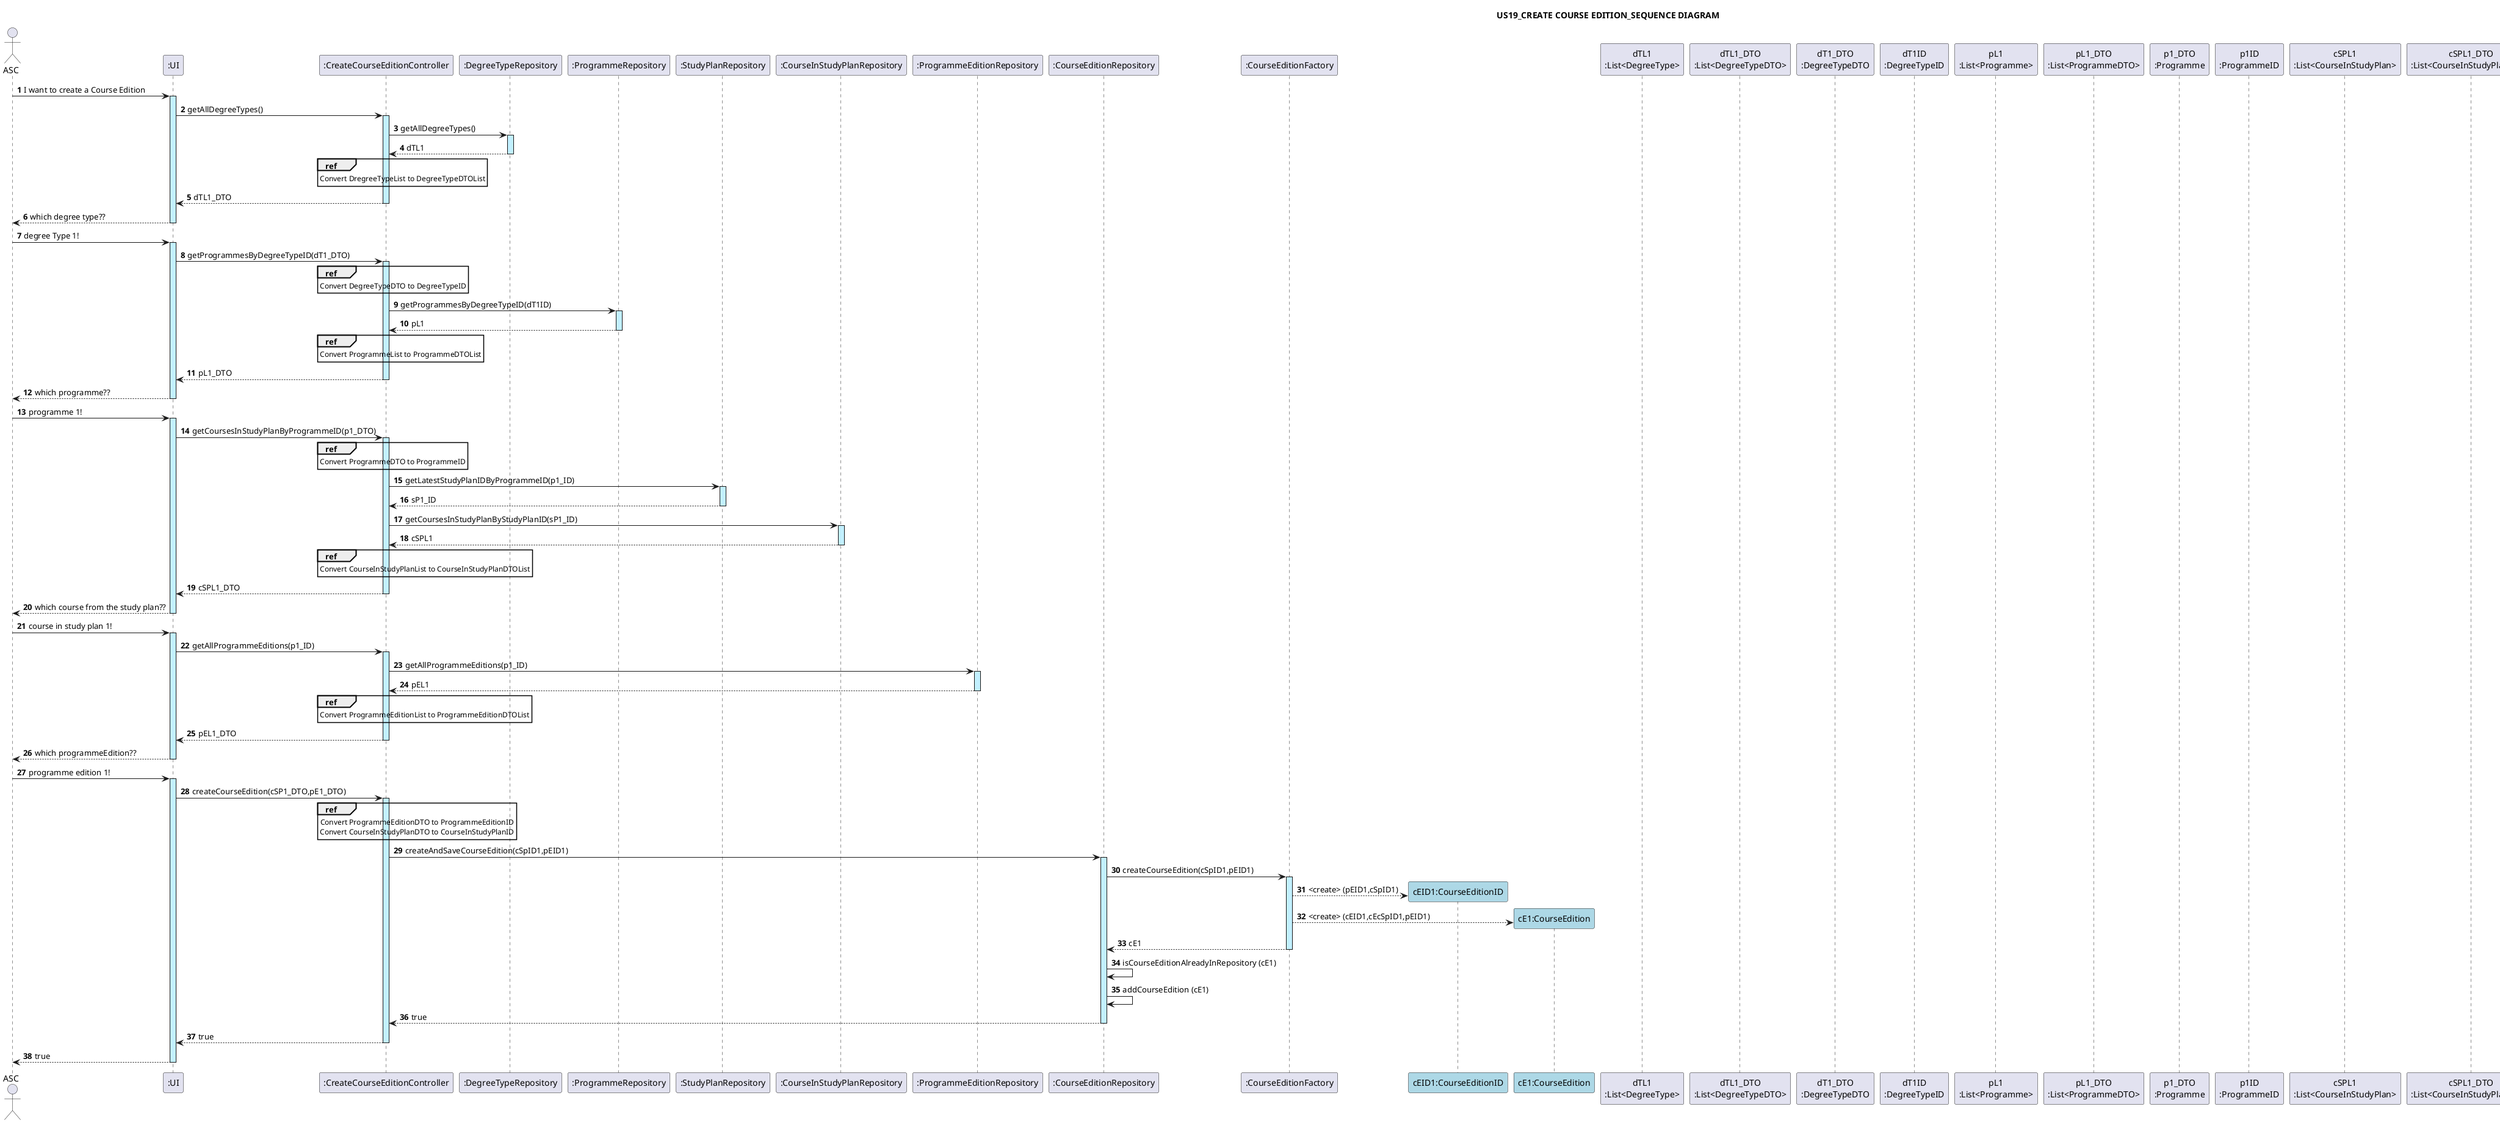 @startuml
title: US19_CREATE COURSE EDITION_SEQUENCE DIAGRAM
autonumber

actor ASC
participant ":UI" as UI
participant ":CreateCourseEditionController" as CT
participant ":DegreeTypeRepository" as DTR
participant ":ProgrammeRepository" as PR
participant ":StudyPlanRepository" as SPR
participant ":CourseInStudyPlanRepository" as CSPR
participant ":ProgrammeEditionRepository" as PER
participant ":CourseEditionRepository" as CER
participant ":CourseEditionFactory" as CEF


ASC -> UI ++ #application :  I want to create a Course Edition
UI -> CT ++ #application: getAllDegreeTypes()
CT -> DTR ++ #application: getAllDegreeTypes()
DTR --> CT -- : dTL1
ref over CT
    Convert DregreeTypeList to DegreeTypeDTOList
end ref
CT --> UI -- : dTL1_DTO
UI --> ASC -- : which degree type??

ASC -> UI ++ #application :  degree Type 1!
UI -> CT ++ #application: getProgrammesByDegreeTypeID(dT1_DTO)
ref over CT
    Convert DegreeTypeDTO to DegreeTypeID
end ref
CT -> PR ++ #application: getProgrammesByDegreeTypeID(dT1ID)
PR --> CT -- : pL1
ref over CT
    Convert ProgrammeList to ProgrammeDTOList
end ref
CT --> UI -- : pL1_DTO
UI --> ASC -- : which programme??

ASC -> UI ++ #application : programme 1!
UI -> CT ++ #application: getCoursesInStudyPlanByProgrammeID(p1_DTO)
ref over CT
    Convert ProgrammeDTO to ProgrammeID
end ref
CT -> SPR ++ #application: getLatestStudyPlanIDByProgrammeID(p1_ID)
SPR --> CT -- : sP1_ID
CT -> CSPR ++ #application: getCoursesInStudyPlanByStudyPlanID(sP1_ID)
CSPR --> CT -- : cSPL1
ref over CT
    Convert CourseInStudyPlanList to CourseInStudyPlanDTOList
end ref
CT --> UI -- : cSPL1_DTO
UI --> ASC -- : which course from the study plan??

ASC -> UI ++ #application : course in study plan 1!
UI -> CT ++ #application: getAllProgrammeEditions(p1_ID)
CT -> PER ++ #application: getAllProgrammeEditions(p1_ID)
PER --> CT -- : pEL1
ref over CT
    Convert ProgrammeEditionList to ProgrammeEditionDTOList
end ref
CT --> UI -- : pEL1_DTO
UI --> ASC -- : which programmeEdition??


ASC -> UI ++ #application : programme edition 1!
UI -> CT ++ #application : createCourseEdition(cSP1_DTO,pE1_DTO)
ref over CT
    Convert ProgrammeEditionDTO to ProgrammeEditionID
    Convert CourseInStudyPlanDTO to CourseInStudyPlanID
end ref
CT -> CER ++ #application : createAndSaveCourseEdition(cSpID1,pEID1)
CER -> CEF ++ #application : createCourseEdition(cSpID1,pEID1)

create "cEID1:CourseEditionID" as CEID #lightblue
CEF --> CEID : <create> (pEID1,cSpID1)
create "cE1:CourseEdition" as CE #lightblue
CEF --> CE : <create> (cEID1,cEcSpID1,pEID1)
CEF --> CER -- : cE1
CER -> CER : isCourseEditionAlreadyInRepository (cE1)
CER -> CER : addCourseEdition (cE1)

CER --> CT --: true
CT --> UI --: true
UI --> ASC --: true

participant "dTL1\n:List<DegreeType>" as DTL
participant "dTL1_DTO\n:List<DegreeTypeDTO>" as DTL_DTO
participant "dT1_DTO\n:DegreeTypeDTO" as DT_DTO
participant "dT1ID\n:DegreeTypeID" as DT_ID
participant "pL1\n:List<Programme>" as PL
participant "pL1_DTO\n:List<ProgrammeDTO>" as PL_DTO
participant "p1_DTO\n:Programme" as PG_DTO
participant "p1ID\n:ProgrammeID" as PG_ID
participant "cSPL1\n:List<CourseInStudyPlan>" as CSPL
participant "cSPL1_DTO\n:List<CourseInStudyPlanDTO>" as CSPL_DTO
participant "cSP1_DTO\n:CourseInStudyPlanDTO" as CSP_DTO
participant "cSP1_ID\n:CourseInStudyPlanID" as CSP_ID
participant "pEL1\n:List<ProgrammeEdition>" as PEL
participant "pEL1_DTO\n:List<ProgrammeEditionDTO>" as PEL_DTO
participant "pE1_DTO\n:ProgrammeEditionDTO" as PE_DTO
participant "pE1_ID\n:ProgrammeEditionID" as PE_ID

@enduml